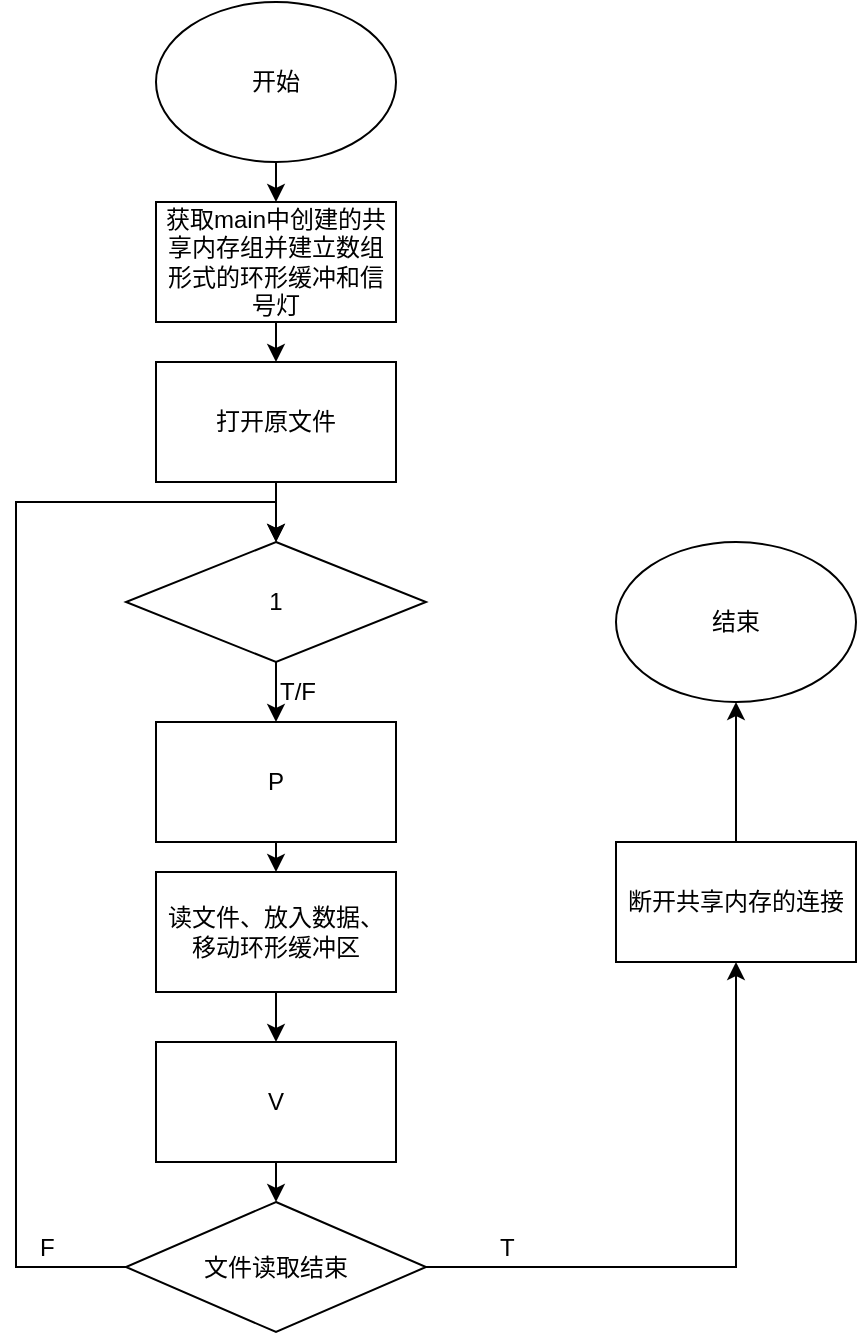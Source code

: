 <mxfile version="12.2.4" pages="1"><diagram id="UtFQgC3TEszLfhBpxOt5" name="Page-1"><mxGraphModel dx="880" dy="689" grid="0" gridSize="10" guides="1" tooltips="1" connect="1" arrows="1" fold="1" page="1" pageScale="1" pageWidth="827" pageHeight="1169" math="0" shadow="0"><root><mxCell id="0"/><mxCell id="1" parent="0"/><mxCell id="8" style="edgeStyle=orthogonalEdgeStyle;rounded=0;orthogonalLoop=1;jettySize=auto;html=1;exitX=0.5;exitY=1;exitDx=0;exitDy=0;entryX=0.5;entryY=0;entryDx=0;entryDy=0;" parent="1" source="2" target="3" edge="1"><mxGeometry relative="1" as="geometry"/></mxCell><mxCell id="2" value="开始" style="ellipse;whiteSpace=wrap;html=1;" parent="1" vertex="1"><mxGeometry x="210" y="80" width="120" height="80" as="geometry"/></mxCell><mxCell id="9" style="edgeStyle=orthogonalEdgeStyle;rounded=0;orthogonalLoop=1;jettySize=auto;html=1;exitX=0.5;exitY=1;exitDx=0;exitDy=0;entryX=0.5;entryY=0;entryDx=0;entryDy=0;" parent="1" source="3" target="4" edge="1"><mxGeometry relative="1" as="geometry"/></mxCell><mxCell id="3" value="获取main中创建的共享内存组并建立数组形式的环形缓冲和信号灯" style="rounded=0;whiteSpace=wrap;html=1;" parent="1" vertex="1"><mxGeometry x="210" y="180" width="120" height="60" as="geometry"/></mxCell><mxCell id="10" style="edgeStyle=orthogonalEdgeStyle;rounded=0;orthogonalLoop=1;jettySize=auto;html=1;exitX=0.5;exitY=1;exitDx=0;exitDy=0;entryX=0.5;entryY=0;entryDx=0;entryDy=0;" parent="1" source="4" target="5" edge="1"><mxGeometry relative="1" as="geometry"/></mxCell><mxCell id="4" value="打开原文件" style="rounded=0;whiteSpace=wrap;html=1;" parent="1" vertex="1"><mxGeometry x="210" y="260" width="120" height="60" as="geometry"/></mxCell><mxCell id="14" style="edgeStyle=orthogonalEdgeStyle;rounded=0;orthogonalLoop=1;jettySize=auto;html=1;exitX=0.5;exitY=1;exitDx=0;exitDy=0;entryX=0.5;entryY=0;entryDx=0;entryDy=0;" parent="1" source="5" target="11" edge="1"><mxGeometry relative="1" as="geometry"/></mxCell><mxCell id="5" value="1" style="rhombus;whiteSpace=wrap;html=1;" parent="1" vertex="1"><mxGeometry x="195" y="350" width="150" height="60" as="geometry"/></mxCell><mxCell id="24" style="edgeStyle=orthogonalEdgeStyle;rounded=0;orthogonalLoop=1;jettySize=auto;html=1;exitX=0;exitY=0.5;exitDx=0;exitDy=0;entryX=0.5;entryY=0;entryDx=0;entryDy=0;" parent="1" source="7" target="5" edge="1"><mxGeometry relative="1" as="geometry"><Array as="points"><mxPoint x="140" y="713"/><mxPoint x="140" y="330"/><mxPoint x="270" y="330"/></Array></mxGeometry></mxCell><mxCell id="26" style="edgeStyle=orthogonalEdgeStyle;rounded=0;orthogonalLoop=1;jettySize=auto;html=1;exitX=1;exitY=0.5;exitDx=0;exitDy=0;entryX=0.5;entryY=1;entryDx=0;entryDy=0;" parent="1" source="7" target="25" edge="1"><mxGeometry relative="1" as="geometry"/></mxCell><mxCell id="7" value="文件读取结束" style="rhombus;whiteSpace=wrap;html=1;" parent="1" vertex="1"><mxGeometry x="195" y="680" width="150" height="65" as="geometry"/></mxCell><mxCell id="15" style="edgeStyle=orthogonalEdgeStyle;rounded=0;orthogonalLoop=1;jettySize=auto;html=1;exitX=0.5;exitY=1;exitDx=0;exitDy=0;entryX=0.5;entryY=0;entryDx=0;entryDy=0;" parent="1" source="11" target="12" edge="1"><mxGeometry relative="1" as="geometry"/></mxCell><mxCell id="11" value="P" style="rounded=0;whiteSpace=wrap;html=1;" parent="1" vertex="1"><mxGeometry x="210" y="440" width="120" height="60" as="geometry"/></mxCell><mxCell id="21" style="edgeStyle=orthogonalEdgeStyle;rounded=0;orthogonalLoop=1;jettySize=auto;html=1;exitX=0.5;exitY=1;exitDx=0;exitDy=0;entryX=0.5;entryY=0;entryDx=0;entryDy=0;" parent="1" source="12" target="13" edge="1"><mxGeometry relative="1" as="geometry"/></mxCell><mxCell id="12" value="读文件、放入数据、移动环形缓冲区" style="rounded=0;whiteSpace=wrap;html=1;" parent="1" vertex="1"><mxGeometry x="210" y="515" width="120" height="60" as="geometry"/></mxCell><mxCell id="22" style="edgeStyle=orthogonalEdgeStyle;rounded=0;orthogonalLoop=1;jettySize=auto;html=1;exitX=0.5;exitY=1;exitDx=0;exitDy=0;entryX=0.5;entryY=0;entryDx=0;entryDy=0;" parent="1" source="13" target="7" edge="1"><mxGeometry relative="1" as="geometry"/></mxCell><mxCell id="13" value="V" style="rounded=0;whiteSpace=wrap;html=1;" parent="1" vertex="1"><mxGeometry x="210" y="600" width="120" height="60" as="geometry"/></mxCell><mxCell id="23" value="结束" style="ellipse;whiteSpace=wrap;html=1;" parent="1" vertex="1"><mxGeometry x="440" y="350" width="120" height="80" as="geometry"/></mxCell><mxCell id="27" style="edgeStyle=orthogonalEdgeStyle;rounded=0;orthogonalLoop=1;jettySize=auto;html=1;exitX=0.5;exitY=0;exitDx=0;exitDy=0;entryX=0.5;entryY=1;entryDx=0;entryDy=0;" parent="1" source="25" target="23" edge="1"><mxGeometry relative="1" as="geometry"/></mxCell><mxCell id="25" value="断开共享内存的连接" style="rounded=0;whiteSpace=wrap;html=1;" parent="1" vertex="1"><mxGeometry x="440" y="500" width="120" height="60" as="geometry"/></mxCell><mxCell id="28" value="T/F" style="text;html=1;resizable=0;points=[];autosize=1;align=left;verticalAlign=top;spacingTop=-4;" parent="1" vertex="1"><mxGeometry x="270" y="415" width="30" height="20" as="geometry"/></mxCell><mxCell id="29" value="F" style="text;html=1;resizable=0;points=[];autosize=1;align=left;verticalAlign=top;spacingTop=-4;" parent="1" vertex="1"><mxGeometry x="150" y="692.5" width="20" height="20" as="geometry"/></mxCell><mxCell id="30" value="T" style="text;html=1;resizable=0;points=[];autosize=1;align=left;verticalAlign=top;spacingTop=-4;" parent="1" vertex="1"><mxGeometry x="380" y="692.5" width="20" height="20" as="geometry"/></mxCell></root></mxGraphModel></diagram></mxfile>